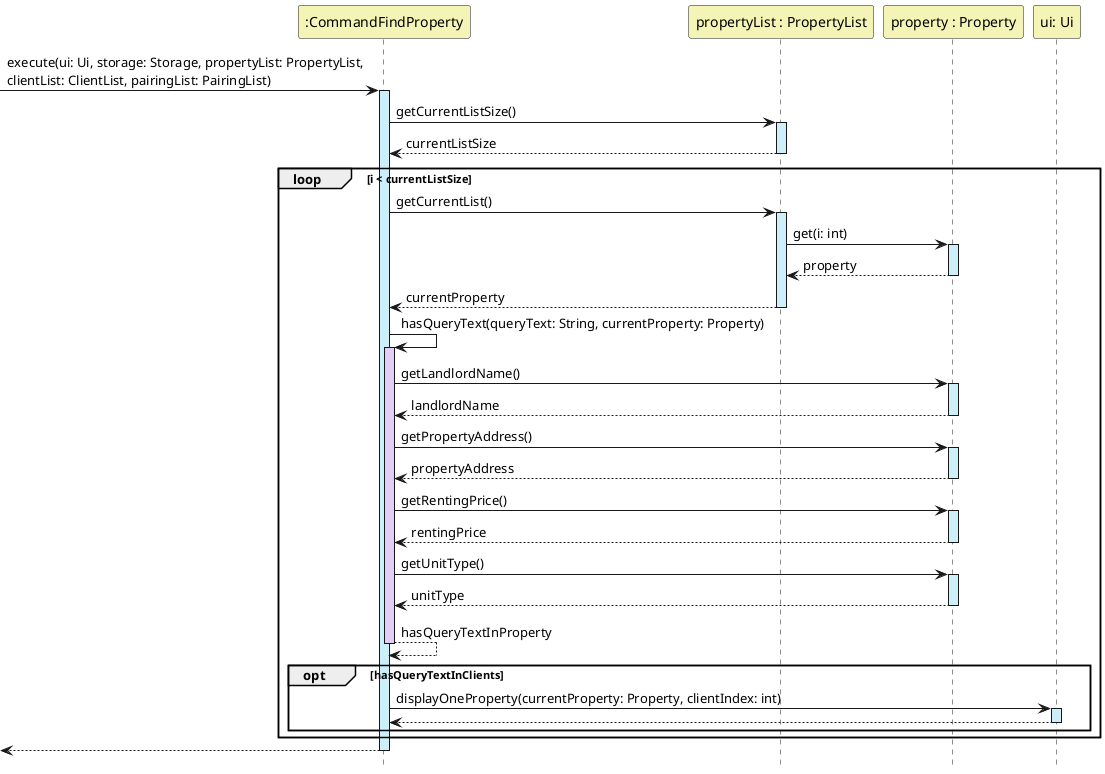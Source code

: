 @startuml

hide footbox

Participant ":CommandFindProperty" as CommandFindProperty #F4F4B6
Participant "propertyList : PropertyList" as PropertyList #F4F4B6
Participant "property : Property" as Property #F4F4B6
Participant "ui: Ui" as Ui #F4F4B6

->CommandFindProperty:execute(ui: Ui, storage: Storage, propertyList: PropertyList, \nclientList: ClientList, pairingList: PairingList)
activate CommandFindProperty #CDEFF9

CommandFindProperty->PropertyList:getCurrentListSize()
activate PropertyList #CDEFF9
return currentListSize

    loop i < currentListSize
        CommandFindProperty->PropertyList:getCurrentList()
        activate PropertyList #CDEFF9
        PropertyList->Property:get(i: int)
        activate Property #CDEFF9
        return property
        return currentProperty

        CommandFindProperty->CommandFindProperty:hasQueryText(queryText: String, currentProperty: Property)
        activate CommandFindProperty #E2CDF9
        CommandFindProperty -> Property:getLandlordName()
        activate Property #CDEFF9
        return landlordName

        CommandFindProperty -> Property:getPropertyAddress()
        activate Property #CDEFF9
        return propertyAddress

        CommandFindProperty -> Property:getRentingPrice()
        activate Property #CDEFF9
        return rentingPrice

        CommandFindProperty -> Property:getUnitType()
        activate Property #CDEFF9
        return unitType

        return hasQueryTextInProperty
        opt hasQueryTextInClients
            CommandFindProperty->Ui:displayOneProperty(currentProperty: Property, clientIndex: int)
            activate Ui #CDEFF9
            return
        end

    end

    return
@enduml

